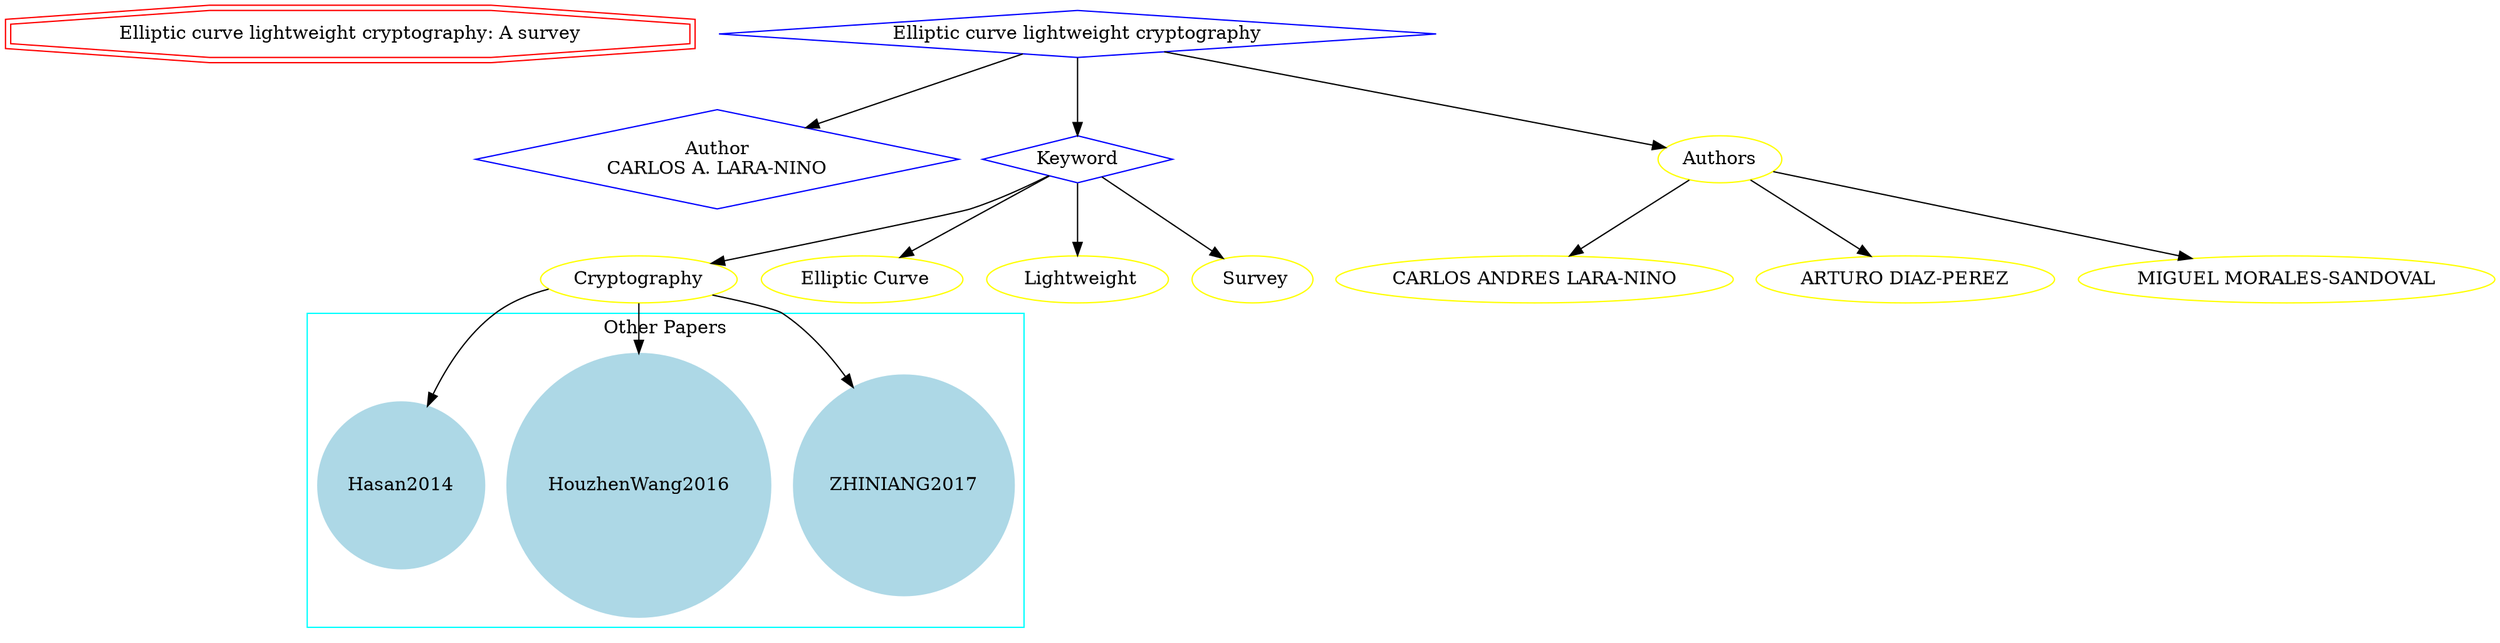 strict digraph mind_map10 {
	node [color=red shape=doubleoctagon]
	"Elliptic curve lightweight cryptography: A survey"
	node [color=blue shape=diamond]
	"Author
CARLOS A. LARA-NINO"
	Keyword
	"Elliptic curve lightweight cryptography":" A survey" -> "Author
CARLOS A. LARA-NINO"
	"Elliptic curve lightweight cryptography":" A survey" -> Keyword
	node [color=yellow shape=ellipse]
	Cryptography
	Keyword -> Cryptography
	" Elliptic Curve"
	Keyword -> " Elliptic Curve"
	" Lightweight"
	Keyword -> " Lightweight"
	" Survey"
	Keyword -> " Survey"
	subgraph cluster_0 {
		node [style=filled]
		node [color=lightblue shape=circle]
		label="Other Papers"
		color=cyan
		ZHINIANG2017
		HouzhenWang2016
		Hasan2014
	}
	Cryptography -> ZHINIANG2017
	Cryptography -> HouzhenWang2016
	Cryptography -> Hasan2014
	"Elliptic curve lightweight cryptography":" A survey" -> Authors
	Authors -> "CARLOS ANDRES LARA-NINO"
	Authors -> "ARTURO DIAZ-PEREZ"
	Authors -> "MIGUEL MORALES-SANDOVAL"
}
